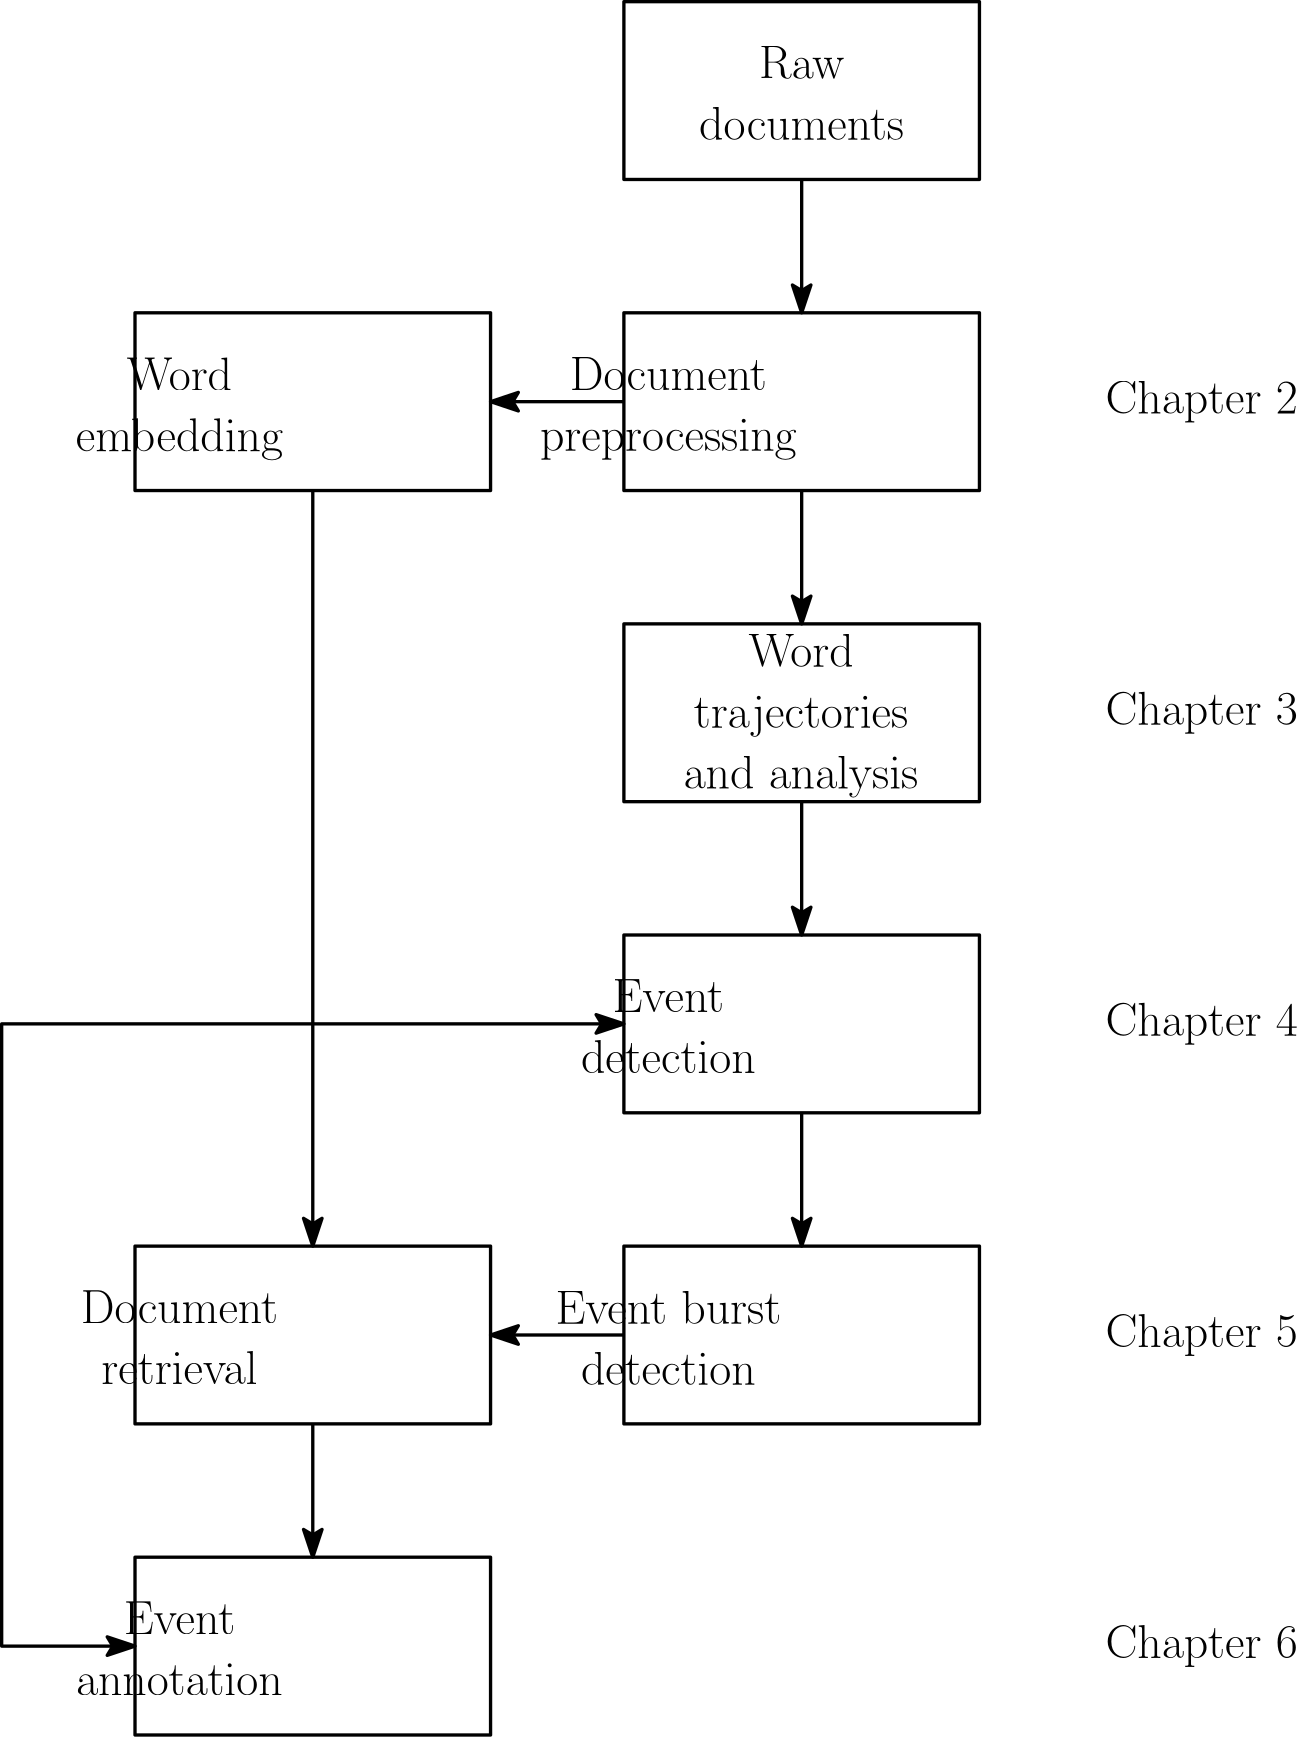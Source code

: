 <?xml version="1.0"?>
<!DOCTYPE ipe SYSTEM "ipe.dtd">
<ipe version="70206" creator="Ipe 7.2.7">
<info created="D:20170501212726" modified="D:20170503233154"/>
<ipestyle name="basic">
<symbol name="arrow/arc(spx)">
<path stroke="sym-stroke" fill="sym-stroke" pen="sym-pen">
0 0 m
-1 0.333 l
-1 -0.333 l
h
</path>
</symbol>
<symbol name="arrow/farc(spx)">
<path stroke="sym-stroke" fill="white" pen="sym-pen">
0 0 m
-1 0.333 l
-1 -0.333 l
h
</path>
</symbol>
<symbol name="arrow/ptarc(spx)">
<path stroke="sym-stroke" fill="sym-stroke" pen="sym-pen">
0 0 m
-1 0.333 l
-0.8 0 l
-1 -0.333 l
h
</path>
</symbol>
<symbol name="arrow/fptarc(spx)">
<path stroke="sym-stroke" fill="white" pen="sym-pen">
0 0 m
-1 0.333 l
-0.8 0 l
-1 -0.333 l
h
</path>
</symbol>
<symbol name="mark/circle(sx)" transformations="translations">
<path fill="sym-stroke">
0.6 0 0 0.6 0 0 e
0.4 0 0 0.4 0 0 e
</path>
</symbol>
<symbol name="mark/disk(sx)" transformations="translations">
<path fill="sym-stroke">
0.6 0 0 0.6 0 0 e
</path>
</symbol>
<symbol name="mark/fdisk(sfx)" transformations="translations">
<group>
<path fill="sym-fill">
0.5 0 0 0.5 0 0 e
</path>
<path fill="sym-stroke" fillrule="eofill">
0.6 0 0 0.6 0 0 e
0.4 0 0 0.4 0 0 e
</path>
</group>
</symbol>
<symbol name="mark/box(sx)" transformations="translations">
<path fill="sym-stroke" fillrule="eofill">
-0.6 -0.6 m
0.6 -0.6 l
0.6 0.6 l
-0.6 0.6 l
h
-0.4 -0.4 m
0.4 -0.4 l
0.4 0.4 l
-0.4 0.4 l
h
</path>
</symbol>
<symbol name="mark/square(sx)" transformations="translations">
<path fill="sym-stroke">
-0.6 -0.6 m
0.6 -0.6 l
0.6 0.6 l
-0.6 0.6 l
h
</path>
</symbol>
<symbol name="mark/fsquare(sfx)" transformations="translations">
<group>
<path fill="sym-fill">
-0.5 -0.5 m
0.5 -0.5 l
0.5 0.5 l
-0.5 0.5 l
h
</path>
<path fill="sym-stroke" fillrule="eofill">
-0.6 -0.6 m
0.6 -0.6 l
0.6 0.6 l
-0.6 0.6 l
h
-0.4 -0.4 m
0.4 -0.4 l
0.4 0.4 l
-0.4 0.4 l
h
</path>
</group>
</symbol>
<symbol name="mark/cross(sx)" transformations="translations">
<group>
<path fill="sym-stroke">
-0.43 -0.57 m
0.57 0.43 l
0.43 0.57 l
-0.57 -0.43 l
h
</path>
<path fill="sym-stroke">
-0.43 0.57 m
0.57 -0.43 l
0.43 -0.57 l
-0.57 0.43 l
h
</path>
</group>
</symbol>
<symbol name="arrow/fnormal(spx)">
<path stroke="sym-stroke" fill="white" pen="sym-pen">
0 0 m
-1 0.333 l
-1 -0.333 l
h
</path>
</symbol>
<symbol name="arrow/pointed(spx)">
<path stroke="sym-stroke" fill="sym-stroke" pen="sym-pen">
0 0 m
-1 0.333 l
-0.8 0 l
-1 -0.333 l
h
</path>
</symbol>
<symbol name="arrow/fpointed(spx)">
<path stroke="sym-stroke" fill="white" pen="sym-pen">
0 0 m
-1 0.333 l
-0.8 0 l
-1 -0.333 l
h
</path>
</symbol>
<symbol name="arrow/linear(spx)">
<path stroke="sym-stroke" pen="sym-pen">
-1 0.333 m
0 0 l
-1 -0.333 l
</path>
</symbol>
<symbol name="arrow/fdouble(spx)">
<path stroke="sym-stroke" fill="white" pen="sym-pen">
0 0 m
-1 0.333 l
-1 -0.333 l
h
-1 0 m
-2 0.333 l
-2 -0.333 l
h
</path>
</symbol>
<symbol name="arrow/double(spx)">
<path stroke="sym-stroke" fill="sym-stroke" pen="sym-pen">
0 0 m
-1 0.333 l
-1 -0.333 l
h
-1 0 m
-2 0.333 l
-2 -0.333 l
h
</path>
</symbol>
<pen name="heavier" value="0.8"/>
<pen name="fat" value="1.2"/>
<pen name="ultrafat" value="2"/>
<symbolsize name="large" value="5"/>
<symbolsize name="small" value="2"/>
<symbolsize name="tiny" value="1.1"/>
<arrowsize name="large" value="10"/>
<arrowsize name="small" value="5"/>
<arrowsize name="tiny" value="3"/>
<color name="red" value="1 0 0"/>
<color name="green" value="0 1 0"/>
<color name="blue" value="0 0 1"/>
<color name="yellow" value="1 1 0"/>
<color name="orange" value="1 0.647 0"/>
<color name="gold" value="1 0.843 0"/>
<color name="purple" value="0.627 0.125 0.941"/>
<color name="gray" value="0.745"/>
<color name="brown" value="0.647 0.165 0.165"/>
<color name="navy" value="0 0 0.502"/>
<color name="pink" value="1 0.753 0.796"/>
<color name="seagreen" value="0.18 0.545 0.341"/>
<color name="turquoise" value="0.251 0.878 0.816"/>
<color name="violet" value="0.933 0.51 0.933"/>
<color name="darkblue" value="0 0 0.545"/>
<color name="darkcyan" value="0 0.545 0.545"/>
<color name="darkgray" value="0.663"/>
<color name="darkgreen" value="0 0.392 0"/>
<color name="darkmagenta" value="0.545 0 0.545"/>
<color name="darkorange" value="1 0.549 0"/>
<color name="darkred" value="0.545 0 0"/>
<color name="lightblue" value="0.678 0.847 0.902"/>
<color name="lightcyan" value="0.878 1 1"/>
<color name="lightgray" value="0.827"/>
<color name="lightgreen" value="0.565 0.933 0.565"/>
<color name="lightyellow" value="1 1 0.878"/>
<dashstyle name="dashed" value="[4] 0"/>
<dashstyle name="dotted" value="[1 3] 0"/>
<dashstyle name="dash dotted" value="[4 2 1 2] 0"/>
<dashstyle name="dash dot dotted" value="[4 2 1 2 1 2] 0"/>
<textsize name="large" value="\large"/>
<textsize name="Large" value="\Large"/>
<textsize name="LARGE" value="\LARGE"/>
<textsize name="huge" value="\huge"/>
<textsize name="Huge" value="\Huge"/>
<textsize name="small" value="\small"/>
<textsize name="footnote" value="\footnotesize"/>
<textsize name="tiny" value="\tiny"/>
<textstyle name="center" begin="\begin{center}" end="\end{center}"/>
<textstyle name="itemize" begin="\begin{itemize}" end="\end{itemize}"/>
<textstyle name="item" begin="\begin{itemize}\item{}" end="\end{itemize}"/>
<gridsize name="4 pts" value="4"/>
<gridsize name="8 pts (~3 mm)" value="8"/>
<gridsize name="16 pts (~6 mm)" value="16"/>
<gridsize name="32 pts (~12 mm)" value="32"/>
<gridsize name="10 pts (~3.5 mm)" value="10"/>
<gridsize name="20 pts (~7 mm)" value="20"/>
<gridsize name="14 pts (~5 mm)" value="14"/>
<gridsize name="28 pts (~10 mm)" value="28"/>
<gridsize name="56 pts (~20 mm)" value="56"/>
<anglesize name="90 deg" value="90"/>
<anglesize name="60 deg" value="60"/>
<anglesize name="45 deg" value="45"/>
<anglesize name="30 deg" value="30"/>
<anglesize name="22.5 deg" value="22.5"/>
<opacity name="10%" value="0.1"/>
<opacity name="30%" value="0.3"/>
<opacity name="50%" value="0.5"/>
<opacity name="75%" value="0.75"/>
<tiling name="falling" angle="-60" step="4" width="1"/>
<tiling name="rising" angle="30" step="4" width="1"/>
</ipestyle>
<page>
<layer name="alpha"/>
<view layers="alpha" active="alpha"/>
<path layer="alpha" matrix="1 0 0 0.5 96 288" stroke="black" pen="fat">
192 576 m
192 448 l
320 448 l
320 576 l
h
</path>
<text matrix="1 0 0 1 -144 -144" transformations="translations" pos="272 368" stroke="black" type="minipage" width="96" height="19.319" depth="14.36" halign="center" valign="top" size="LARGE">\centering
Event annotation</text>
<path matrix="1.14286 0 0 1 -198.857 -144" stroke="black" pen="fat">
272 384 m
272 320 l
384 320 l
384 384 l
h
</path>
<text matrix="1 0 0 1 -352 -80" transformations="translations" pos="480 752" stroke="black" type="minipage" width="96" height="21.082" depth="16.14" halign="center" valign="top" size="LARGE">\centering
Word embedding</text>
<text matrix="1 0 0 1 -176 -16" transformations="translations" pos="480 688" stroke="black" type="minipage" width="96" height="20.988" depth="16.04" halign="center" valign="top" size="LARGE">\centering
Document preprocessing</text>
<path matrix="1.33333 0 0 1 -96 -80" stroke="black" pen="fat">
384 768 m
384 704 l
288 704 l
288 768 l
h
</path>
<text matrix="1 0 0 1 192 -112" transformations="translations" pos="112 560" stroke="black" type="minipage" width="96" height="19.319" depth="14.36" halign="center" valign="top" size="LARGE">\centering
Event detection</text>
<path matrix="1.33333 0 0 1 160 -112" stroke="black" pen="fat">
96 576 m
96 512 l
192 512 l
192 576 l
h
</path>
<path matrix="1.14286 0 0 1 -107.429 -64" stroke="black" pen="fat">
192 752 m
192 688 l
304 688 l
304 752 l
h
</path>
<path matrix="1 0 0 1 96 -32" stroke="black" pen="fat">
192 832 m
192 768 l
320 768 l
320 832 l
h
</path>
<text matrix="1 0 0 1 -32 -96" transformations="translations" pos="336 432" stroke="black" type="minipage" width="96" height="19.413" depth="14.46" halign="center" valign="top" size="LARGE">\centering
Event burst detection</text>
<text matrix="1 0 0 1 -16 -128" transformations="translations" pos="144 464" stroke="black" type="minipage" width="96" height="19.319" depth="14.36" halign="center" valign="top" size="LARGE">\centering
Document retrieval</text>
<path matrix="1.14286 0 0 1 -77.7143 -96" stroke="black" pen="fat">
320 448 m
320 384 l
432 384 l
432 448 l
h
</path>
<path matrix="1.14286 0 0 1 38.8571 -16" stroke="black" pen="fat">
64 368 m
64 304 l
176 304 l
176 368 l
h
</path>
<path matrix="1 0 0 1.21429 32 -192" stroke="black" pen="fat" arrow="pointed/large">
144 672 m
144 448 l
</path>
<path matrix="1 0 0 1.5 32 -288" stroke="black" pen="fat" arrow="pointed/large">
144 384 m
144 352 l
</path>
<path matrix="1 0 0 1.5 48 -320" stroke="black" pen="fat" arrow="pointed/large">
304 480 m
304 448 l
</path>
<path matrix="1 0 0 1.5 48 -352" stroke="black" pen="fat" arrow="pointed/large">
304 576 m
304 544 l
</path>
<path matrix="1 0 0 1.5 48 -384" stroke="black" pen="fat" arrow="pointed/large">
304 672 m
304 640 l
</path>
<path matrix="1 0 0 1.5 48 -416" stroke="black" pen="fat" arrow="pointed/large">
304 768 m
304 736 l
</path>
<path matrix="1.5 0 0 1 -72 -48" stroke="black" pen="fat" arrow="pointed/large">
240 704 m
208 704 l
</path>
<path matrix="1.5 0 0 1 -72 -96" stroke="black" pen="fat" arrow="pointed/large">
240 416 m
208 416 l
</path>
<text matrix="1 0 0 1 96 -64" transformations="translations" pos="400 720" stroke="black" type="label" width="69.259" height="11.954" depth="3.35" halign="center" valign="center" size="LARGE">Chapter 2</text>
<text matrix="1 0 0 1 96 -80" transformations="translations" pos="400 624" stroke="black" type="label" width="69.259" height="11.954" depth="3.35" halign="center" valign="center" size="LARGE">Chapter 3</text>
<text matrix="1 0 0 1 96 -96" transformations="translations" pos="400 528" stroke="black" type="label" width="69.259" height="11.954" depth="3.35" halign="center" valign="center" size="LARGE">Chapter 4</text>
<text matrix="1 0 0 1 80 -112" transformations="translations" pos="416 432" stroke="black" type="label" width="69.259" height="11.954" depth="3.35" halign="center" valign="center" size="LARGE">Chapter 5</text>
<text matrix="1 0 0 1 112 -128" transformations="translations" pos="384 336" stroke="black" type="label" width="69.259" height="11.954" depth="3.35" halign="center" valign="center" size="LARGE">Chapter 6</text>
<path matrix="1 0 0 1 32 -32" stroke="black" pen="fat" arrow="pointed/large">
144 464 m
256 464 l
</path>
<text matrix="1 0 0 1 -144 0" transformations="translations" pos="448 784" stroke="black" type="minipage" width="96" height="19.319" depth="14.36" valign="top" size="LARGE">\centering
Raw documents</text>
<text matrix="1 0 0 1 -160.216 -51.5013" transformations="translations" pos="464 624" stroke="black" type="minipage" width="96" height="32.029" depth="27.11" valign="top" size="LARGE">\centering
Word trajectories and analysis</text>
<path stroke="black" pen="fat" arrow="pointed/large">
176 432 m
64 432 l
64 208 l
112 208 l
</path>
</page>
</ipe>
